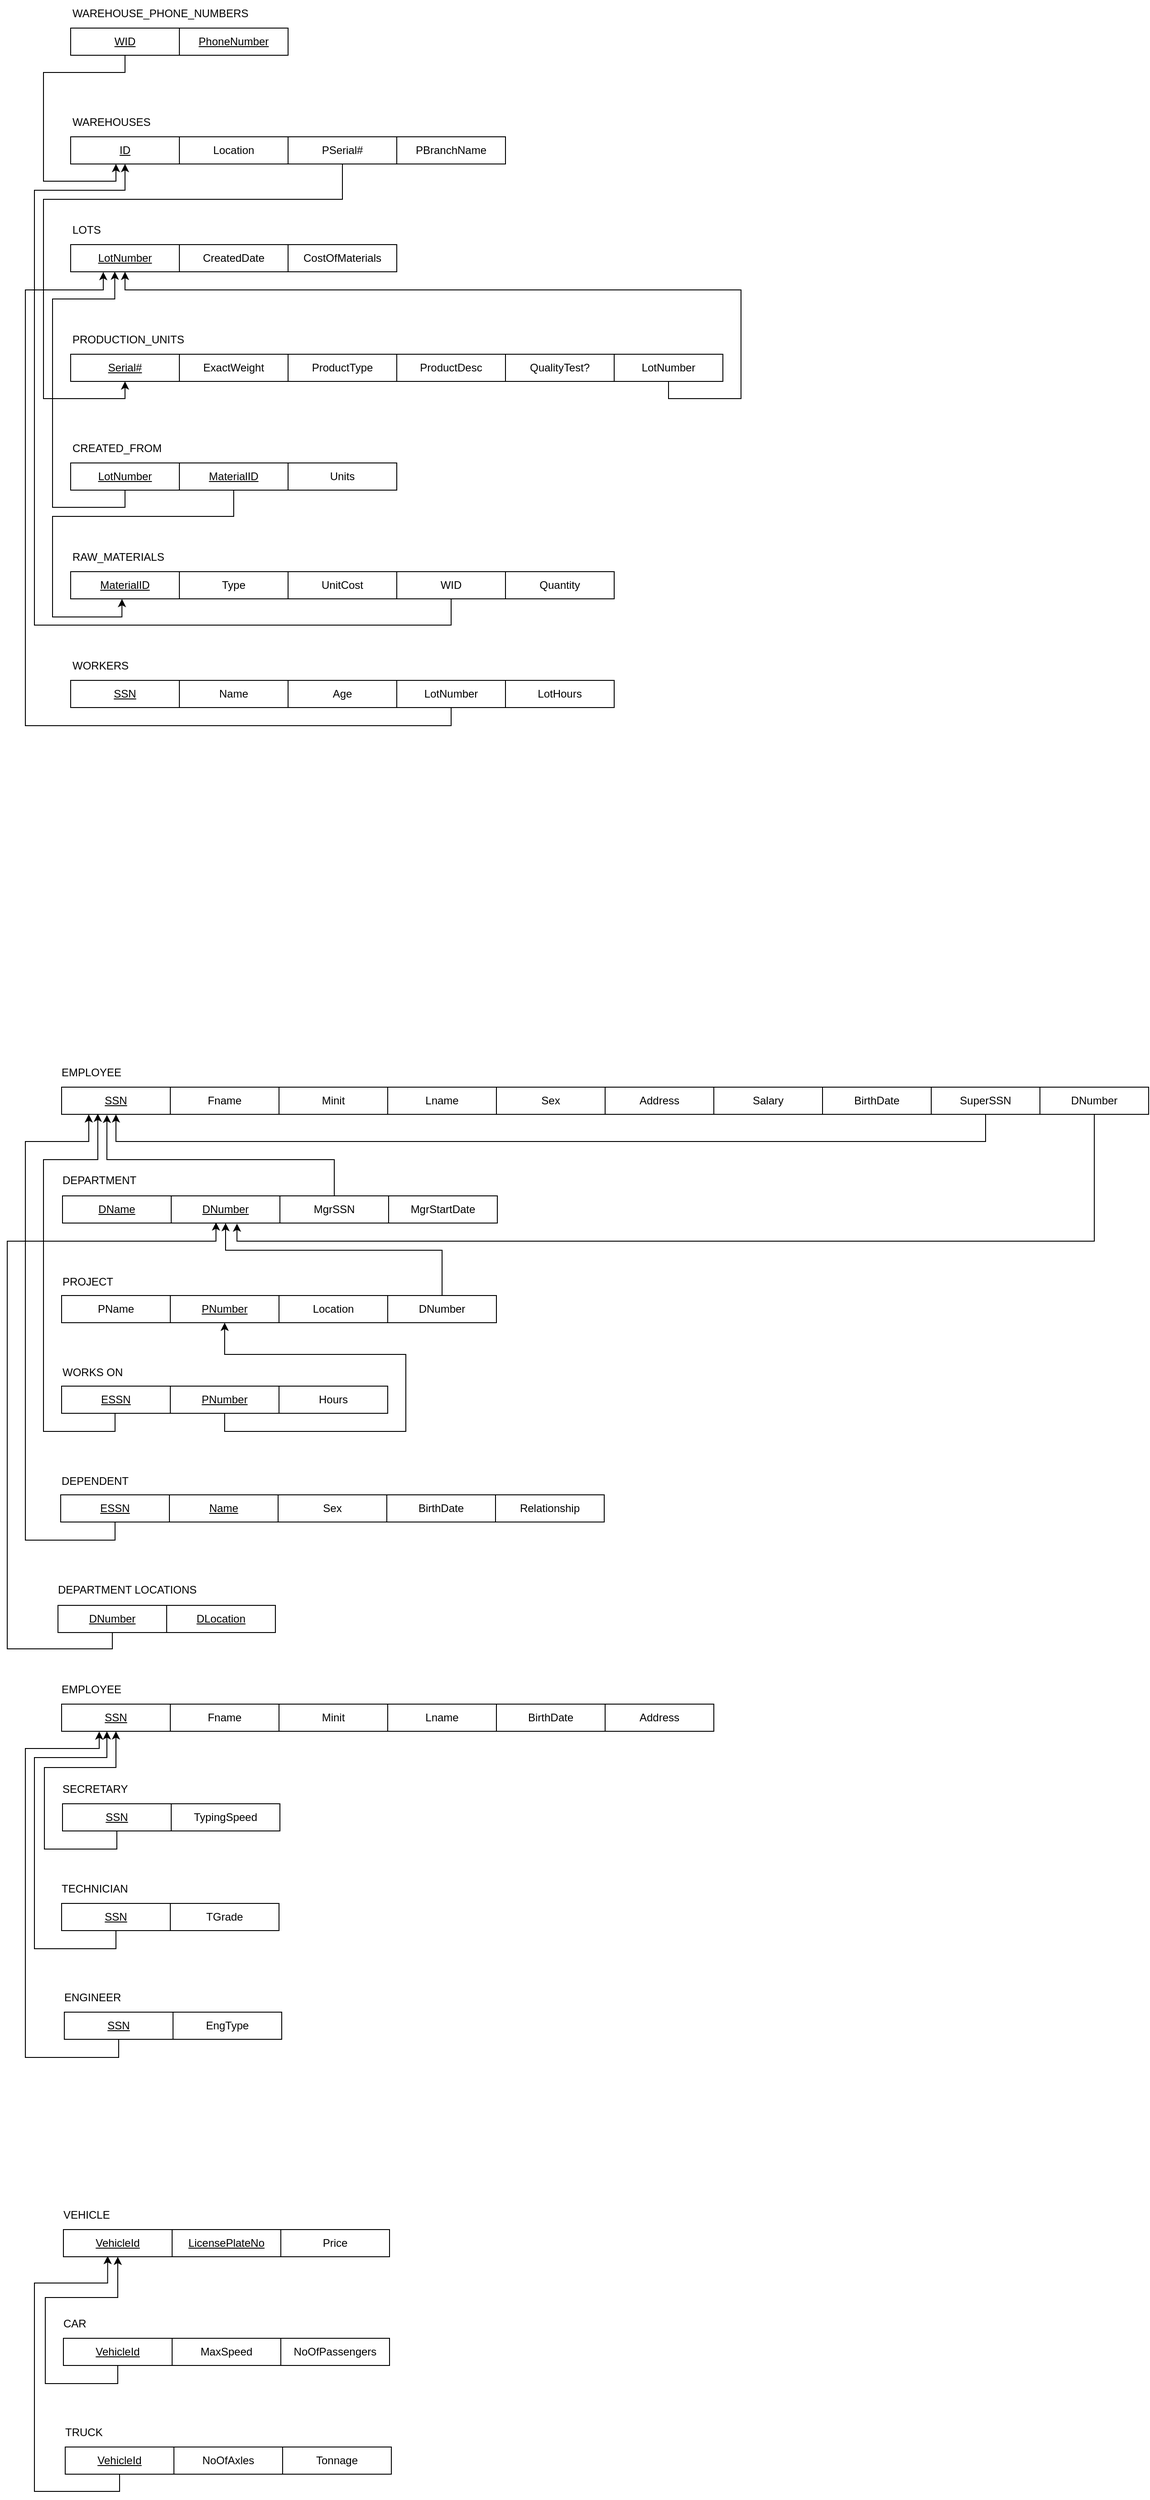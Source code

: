<mxfile version="27.0.5">
  <diagram name="Page-1" id="d1vjwxluklCiD5EcFsX2">
    <mxGraphModel dx="928" dy="1811" grid="1" gridSize="10" guides="1" tooltips="1" connect="1" arrows="1" fold="1" page="1" pageScale="1" pageWidth="850" pageHeight="1100" math="0" shadow="0">
      <root>
        <mxCell id="0" />
        <mxCell id="1" parent="0" />
        <mxCell id="awbqlO3b8IWFAWvkPjFu-1" value="Fname" style="rounded=0;whiteSpace=wrap;html=1;" vertex="1" parent="1">
          <mxGeometry x="230" y="340" width="120" height="30" as="geometry" />
        </mxCell>
        <mxCell id="awbqlO3b8IWFAWvkPjFu-2" value="Minit" style="rounded=0;whiteSpace=wrap;html=1;" vertex="1" parent="1">
          <mxGeometry x="350" y="340" width="120" height="30" as="geometry" />
        </mxCell>
        <mxCell id="awbqlO3b8IWFAWvkPjFu-3" value="Lname" style="rounded=0;whiteSpace=wrap;html=1;" vertex="1" parent="1">
          <mxGeometry x="470" y="340" width="120" height="30" as="geometry" />
        </mxCell>
        <mxCell id="awbqlO3b8IWFAWvkPjFu-4" value="Sex" style="rounded=0;whiteSpace=wrap;html=1;" vertex="1" parent="1">
          <mxGeometry x="590" y="340" width="120" height="30" as="geometry" />
        </mxCell>
        <mxCell id="awbqlO3b8IWFAWvkPjFu-5" value="Address" style="rounded=0;whiteSpace=wrap;html=1;" vertex="1" parent="1">
          <mxGeometry x="710" y="340" width="120" height="30" as="geometry" />
        </mxCell>
        <mxCell id="awbqlO3b8IWFAWvkPjFu-6" value="Salary" style="rounded=0;whiteSpace=wrap;html=1;" vertex="1" parent="1">
          <mxGeometry x="830" y="340" width="120" height="30" as="geometry" />
        </mxCell>
        <mxCell id="awbqlO3b8IWFAWvkPjFu-7" value="SSN" style="rounded=0;whiteSpace=wrap;html=1;fontStyle=4" vertex="1" parent="1">
          <mxGeometry x="110" y="340" width="120" height="30" as="geometry" />
        </mxCell>
        <mxCell id="awbqlO3b8IWFAWvkPjFu-9" style="edgeStyle=orthogonalEdgeStyle;rounded=0;orthogonalLoop=1;jettySize=auto;html=1;entryX=0.5;entryY=1;entryDx=0;entryDy=0;exitX=0.5;exitY=1;exitDx=0;exitDy=0;" edge="1" parent="1" source="awbqlO3b8IWFAWvkPjFu-8" target="awbqlO3b8IWFAWvkPjFu-7">
          <mxGeometry relative="1" as="geometry">
            <Array as="points">
              <mxPoint x="1130" y="400" />
              <mxPoint x="170" y="400" />
            </Array>
          </mxGeometry>
        </mxCell>
        <mxCell id="awbqlO3b8IWFAWvkPjFu-8" value="SuperSSN" style="rounded=0;whiteSpace=wrap;html=1;" vertex="1" parent="1">
          <mxGeometry x="1070" y="340" width="120" height="30" as="geometry" />
        </mxCell>
        <mxCell id="awbqlO3b8IWFAWvkPjFu-10" value="&lt;div align=&quot;left&quot;&gt;EMPLOYEE&lt;/div&gt;" style="text;html=1;align=left;verticalAlign=middle;whiteSpace=wrap;rounded=0;" vertex="1" parent="1">
          <mxGeometry x="108" y="309" width="60" height="30" as="geometry" />
        </mxCell>
        <mxCell id="awbqlO3b8IWFAWvkPjFu-11" value="DName" style="rounded=0;whiteSpace=wrap;html=1;fontStyle=4" vertex="1" parent="1">
          <mxGeometry x="111" y="460" width="120" height="30" as="geometry" />
        </mxCell>
        <mxCell id="awbqlO3b8IWFAWvkPjFu-12" value="DNumber" style="rounded=0;whiteSpace=wrap;html=1;fontStyle=4" vertex="1" parent="1">
          <mxGeometry x="231" y="460" width="120" height="30" as="geometry" />
        </mxCell>
        <mxCell id="awbqlO3b8IWFAWvkPjFu-15" style="edgeStyle=orthogonalEdgeStyle;rounded=0;orthogonalLoop=1;jettySize=auto;html=1;exitX=0.5;exitY=1;exitDx=0;exitDy=0;entryX=0.605;entryY=1.019;entryDx=0;entryDy=0;entryPerimeter=0;" edge="1" parent="1" source="awbqlO3b8IWFAWvkPjFu-14" target="awbqlO3b8IWFAWvkPjFu-12">
          <mxGeometry relative="1" as="geometry">
            <mxPoint x="1249.5" y="470" as="sourcePoint" />
            <mxPoint x="300" y="490" as="targetPoint" />
            <Array as="points">
              <mxPoint x="1250" y="510" />
              <mxPoint x="304" y="510" />
            </Array>
          </mxGeometry>
        </mxCell>
        <mxCell id="awbqlO3b8IWFAWvkPjFu-14" value="DNumber" style="rounded=0;whiteSpace=wrap;html=1;" vertex="1" parent="1">
          <mxGeometry x="1190" y="340" width="120" height="30" as="geometry" />
        </mxCell>
        <mxCell id="awbqlO3b8IWFAWvkPjFu-17" value="DEPARTMENT" style="text;html=1;align=left;verticalAlign=middle;whiteSpace=wrap;rounded=0;" vertex="1" parent="1">
          <mxGeometry x="109" y="428" width="60" height="30" as="geometry" />
        </mxCell>
        <mxCell id="awbqlO3b8IWFAWvkPjFu-18" value="MgrSSN" style="rounded=0;whiteSpace=wrap;html=1;fontStyle=0" vertex="1" parent="1">
          <mxGeometry x="351" y="460" width="120" height="30" as="geometry" />
        </mxCell>
        <mxCell id="awbqlO3b8IWFAWvkPjFu-19" style="edgeStyle=orthogonalEdgeStyle;rounded=0;orthogonalLoop=1;jettySize=auto;html=1;entryX=0.417;entryY=1.019;entryDx=0;entryDy=0;entryPerimeter=0;" edge="1" parent="1" source="awbqlO3b8IWFAWvkPjFu-18" target="awbqlO3b8IWFAWvkPjFu-7">
          <mxGeometry relative="1" as="geometry">
            <Array as="points">
              <mxPoint x="411" y="420" />
              <mxPoint x="160" y="420" />
            </Array>
          </mxGeometry>
        </mxCell>
        <mxCell id="awbqlO3b8IWFAWvkPjFu-20" value="MgrStartDate" style="rounded=0;whiteSpace=wrap;html=1;fontStyle=0" vertex="1" parent="1">
          <mxGeometry x="471" y="460" width="120" height="30" as="geometry" />
        </mxCell>
        <mxCell id="awbqlO3b8IWFAWvkPjFu-21" value="BirthDate" style="rounded=0;whiteSpace=wrap;html=1;" vertex="1" parent="1">
          <mxGeometry x="950" y="340" width="120" height="30" as="geometry" />
        </mxCell>
        <mxCell id="awbqlO3b8IWFAWvkPjFu-22" value="PName" style="rounded=0;whiteSpace=wrap;html=1;fontStyle=0" vertex="1" parent="1">
          <mxGeometry x="110" y="570" width="120" height="30" as="geometry" />
        </mxCell>
        <mxCell id="awbqlO3b8IWFAWvkPjFu-23" value="PROJECT" style="text;html=1;align=left;verticalAlign=middle;whiteSpace=wrap;rounded=0;" vertex="1" parent="1">
          <mxGeometry x="109" y="540" width="60" height="30" as="geometry" />
        </mxCell>
        <mxCell id="awbqlO3b8IWFAWvkPjFu-24" value="PNumber" style="rounded=0;whiteSpace=wrap;html=1;fontStyle=4" vertex="1" parent="1">
          <mxGeometry x="230" y="570" width="120" height="30" as="geometry" />
        </mxCell>
        <mxCell id="awbqlO3b8IWFAWvkPjFu-25" value="Location" style="rounded=0;whiteSpace=wrap;html=1;fontStyle=0" vertex="1" parent="1">
          <mxGeometry x="350" y="570" width="120" height="30" as="geometry" />
        </mxCell>
        <mxCell id="awbqlO3b8IWFAWvkPjFu-27" style="edgeStyle=orthogonalEdgeStyle;rounded=0;orthogonalLoop=1;jettySize=auto;html=1;entryX=0.5;entryY=1;entryDx=0;entryDy=0;" edge="1" parent="1" source="awbqlO3b8IWFAWvkPjFu-26" target="awbqlO3b8IWFAWvkPjFu-12">
          <mxGeometry relative="1" as="geometry">
            <Array as="points">
              <mxPoint x="530" y="520" />
              <mxPoint x="291" y="520" />
            </Array>
          </mxGeometry>
        </mxCell>
        <mxCell id="awbqlO3b8IWFAWvkPjFu-26" value="DNumber" style="rounded=0;whiteSpace=wrap;html=1;fontStyle=0" vertex="1" parent="1">
          <mxGeometry x="470" y="570" width="120" height="30" as="geometry" />
        </mxCell>
        <mxCell id="awbqlO3b8IWFAWvkPjFu-30" style="edgeStyle=orthogonalEdgeStyle;rounded=0;orthogonalLoop=1;jettySize=auto;html=1;entryX=0.333;entryY=0.974;entryDx=0;entryDy=0;entryPerimeter=0;exitX=0.5;exitY=1;exitDx=0;exitDy=0;" edge="1" parent="1" source="awbqlO3b8IWFAWvkPjFu-28" target="awbqlO3b8IWFAWvkPjFu-7">
          <mxGeometry relative="1" as="geometry">
            <mxPoint x="150" y="380" as="targetPoint" />
            <Array as="points">
              <mxPoint x="169" y="720" />
              <mxPoint x="90" y="720" />
              <mxPoint x="90" y="420" />
              <mxPoint x="150" y="420" />
            </Array>
          </mxGeometry>
        </mxCell>
        <mxCell id="awbqlO3b8IWFAWvkPjFu-28" value="ESSN" style="rounded=0;whiteSpace=wrap;html=1;fontStyle=4" vertex="1" parent="1">
          <mxGeometry x="110" y="670" width="120" height="30" as="geometry" />
        </mxCell>
        <mxCell id="awbqlO3b8IWFAWvkPjFu-29" value="WORKS ON" style="text;html=1;align=left;verticalAlign=middle;whiteSpace=wrap;rounded=0;" vertex="1" parent="1">
          <mxGeometry x="109" y="640" width="92" height="30" as="geometry" />
        </mxCell>
        <mxCell id="awbqlO3b8IWFAWvkPjFu-32" style="edgeStyle=orthogonalEdgeStyle;rounded=0;orthogonalLoop=1;jettySize=auto;html=1;entryX=0.5;entryY=1;entryDx=0;entryDy=0;exitX=0.5;exitY=1;exitDx=0;exitDy=0;" edge="1" parent="1" source="awbqlO3b8IWFAWvkPjFu-31" target="awbqlO3b8IWFAWvkPjFu-24">
          <mxGeometry relative="1" as="geometry">
            <Array as="points">
              <mxPoint x="290" y="720" />
              <mxPoint x="490" y="720" />
              <mxPoint x="490" y="635" />
              <mxPoint x="290" y="635" />
            </Array>
          </mxGeometry>
        </mxCell>
        <mxCell id="awbqlO3b8IWFAWvkPjFu-31" value="PNumber" style="rounded=0;whiteSpace=wrap;html=1;fontStyle=4" vertex="1" parent="1">
          <mxGeometry x="230" y="670" width="120" height="30" as="geometry" />
        </mxCell>
        <mxCell id="awbqlO3b8IWFAWvkPjFu-33" value="Hours" style="rounded=0;whiteSpace=wrap;html=1;fontStyle=0" vertex="1" parent="1">
          <mxGeometry x="350" y="670" width="120" height="30" as="geometry" />
        </mxCell>
        <mxCell id="awbqlO3b8IWFAWvkPjFu-41" style="edgeStyle=orthogonalEdgeStyle;rounded=0;orthogonalLoop=1;jettySize=auto;html=1;entryX=0.25;entryY=1;entryDx=0;entryDy=0;exitX=0.5;exitY=1;exitDx=0;exitDy=0;" edge="1" parent="1" source="awbqlO3b8IWFAWvkPjFu-35" target="awbqlO3b8IWFAWvkPjFu-7">
          <mxGeometry relative="1" as="geometry">
            <Array as="points">
              <mxPoint x="169" y="840" />
              <mxPoint x="70" y="840" />
              <mxPoint x="70" y="400" />
              <mxPoint x="140" y="400" />
            </Array>
          </mxGeometry>
        </mxCell>
        <mxCell id="awbqlO3b8IWFAWvkPjFu-35" value="ESSN" style="rounded=0;whiteSpace=wrap;html=1;fontStyle=4" vertex="1" parent="1">
          <mxGeometry x="109" y="790" width="120" height="30" as="geometry" />
        </mxCell>
        <mxCell id="awbqlO3b8IWFAWvkPjFu-36" value="DEPENDENT" style="text;html=1;align=left;verticalAlign=middle;whiteSpace=wrap;rounded=0;" vertex="1" parent="1">
          <mxGeometry x="108" y="760" width="92" height="30" as="geometry" />
        </mxCell>
        <mxCell id="awbqlO3b8IWFAWvkPjFu-37" value="Name" style="rounded=0;whiteSpace=wrap;html=1;fontStyle=4" vertex="1" parent="1">
          <mxGeometry x="229" y="790" width="120" height="30" as="geometry" />
        </mxCell>
        <mxCell id="awbqlO3b8IWFAWvkPjFu-38" value="Sex" style="rounded=0;whiteSpace=wrap;html=1;fontStyle=0" vertex="1" parent="1">
          <mxGeometry x="349" y="790" width="120" height="30" as="geometry" />
        </mxCell>
        <mxCell id="awbqlO3b8IWFAWvkPjFu-39" value="BirthDate" style="rounded=0;whiteSpace=wrap;html=1;fontStyle=0" vertex="1" parent="1">
          <mxGeometry x="469" y="790" width="120" height="30" as="geometry" />
        </mxCell>
        <mxCell id="awbqlO3b8IWFAWvkPjFu-40" value="Relationship" style="rounded=0;whiteSpace=wrap;html=1;fontStyle=0" vertex="1" parent="1">
          <mxGeometry x="589" y="790" width="120" height="30" as="geometry" />
        </mxCell>
        <mxCell id="awbqlO3b8IWFAWvkPjFu-42" value="Fname" style="rounded=0;whiteSpace=wrap;html=1;" vertex="1" parent="1">
          <mxGeometry x="230" y="1021" width="120" height="30" as="geometry" />
        </mxCell>
        <mxCell id="awbqlO3b8IWFAWvkPjFu-43" value="Minit" style="rounded=0;whiteSpace=wrap;html=1;" vertex="1" parent="1">
          <mxGeometry x="350" y="1021" width="120" height="30" as="geometry" />
        </mxCell>
        <mxCell id="awbqlO3b8IWFAWvkPjFu-44" value="Lname" style="rounded=0;whiteSpace=wrap;html=1;" vertex="1" parent="1">
          <mxGeometry x="470" y="1021" width="120" height="30" as="geometry" />
        </mxCell>
        <mxCell id="awbqlO3b8IWFAWvkPjFu-46" value="Address" style="rounded=0;whiteSpace=wrap;html=1;" vertex="1" parent="1">
          <mxGeometry x="710" y="1021" width="120" height="30" as="geometry" />
        </mxCell>
        <mxCell id="awbqlO3b8IWFAWvkPjFu-48" value="SSN" style="rounded=0;whiteSpace=wrap;html=1;fontStyle=4" vertex="1" parent="1">
          <mxGeometry x="110" y="1021" width="120" height="30" as="geometry" />
        </mxCell>
        <mxCell id="awbqlO3b8IWFAWvkPjFu-50" value="&lt;div align=&quot;left&quot;&gt;EMPLOYEE&lt;/div&gt;" style="text;html=1;align=left;verticalAlign=middle;whiteSpace=wrap;rounded=0;" vertex="1" parent="1">
          <mxGeometry x="108" y="990" width="60" height="30" as="geometry" />
        </mxCell>
        <mxCell id="awbqlO3b8IWFAWvkPjFu-52" value="BirthDate" style="rounded=0;whiteSpace=wrap;html=1;" vertex="1" parent="1">
          <mxGeometry x="590" y="1021" width="120" height="30" as="geometry" />
        </mxCell>
        <mxCell id="awbqlO3b8IWFAWvkPjFu-67" style="edgeStyle=orthogonalEdgeStyle;rounded=0;orthogonalLoop=1;jettySize=auto;html=1;entryX=0.5;entryY=1;entryDx=0;entryDy=0;exitX=0.5;exitY=1;exitDx=0;exitDy=0;" edge="1" parent="1" source="awbqlO3b8IWFAWvkPjFu-56" target="awbqlO3b8IWFAWvkPjFu-48">
          <mxGeometry relative="1" as="geometry" />
        </mxCell>
        <mxCell id="awbqlO3b8IWFAWvkPjFu-56" value="SSN" style="rounded=0;whiteSpace=wrap;html=1;fontStyle=4" vertex="1" parent="1">
          <mxGeometry x="111" y="1131" width="120" height="30" as="geometry" />
        </mxCell>
        <mxCell id="awbqlO3b8IWFAWvkPjFu-57" value="SECRETARY" style="text;html=1;align=left;verticalAlign=middle;whiteSpace=wrap;rounded=0;" vertex="1" parent="1">
          <mxGeometry x="109" y="1100" width="60" height="30" as="geometry" />
        </mxCell>
        <mxCell id="awbqlO3b8IWFAWvkPjFu-59" value="TypingSpeed" style="rounded=0;whiteSpace=wrap;html=1;" vertex="1" parent="1">
          <mxGeometry x="231" y="1131" width="120" height="30" as="geometry" />
        </mxCell>
        <mxCell id="awbqlO3b8IWFAWvkPjFu-68" style="edgeStyle=orthogonalEdgeStyle;rounded=0;orthogonalLoop=1;jettySize=auto;html=1;exitX=0.5;exitY=1;exitDx=0;exitDy=0;" edge="1" parent="1" source="awbqlO3b8IWFAWvkPjFu-60">
          <mxGeometry relative="1" as="geometry">
            <mxPoint x="160" y="1051" as="targetPoint" />
            <Array as="points">
              <mxPoint x="170" y="1291" />
              <mxPoint x="80" y="1291" />
              <mxPoint x="80" y="1080" />
              <mxPoint x="160" y="1080" />
              <mxPoint x="160" y="1051" />
            </Array>
          </mxGeometry>
        </mxCell>
        <mxCell id="awbqlO3b8IWFAWvkPjFu-60" value="SSN" style="rounded=0;whiteSpace=wrap;html=1;fontStyle=4" vertex="1" parent="1">
          <mxGeometry x="110" y="1241" width="120" height="30" as="geometry" />
        </mxCell>
        <mxCell id="awbqlO3b8IWFAWvkPjFu-61" value="TECHNICIAN" style="text;html=1;align=left;verticalAlign=middle;whiteSpace=wrap;rounded=0;" vertex="1" parent="1">
          <mxGeometry x="108" y="1210" width="60" height="30" as="geometry" />
        </mxCell>
        <mxCell id="awbqlO3b8IWFAWvkPjFu-62" value="TGrade" style="rounded=0;whiteSpace=wrap;html=1;" vertex="1" parent="1">
          <mxGeometry x="230" y="1241" width="120" height="30" as="geometry" />
        </mxCell>
        <mxCell id="awbqlO3b8IWFAWvkPjFu-69" style="edgeStyle=orthogonalEdgeStyle;rounded=0;orthogonalLoop=1;jettySize=auto;html=1;exitX=0.5;exitY=1;exitDx=0;exitDy=0;entryX=0.346;entryY=1.008;entryDx=0;entryDy=0;entryPerimeter=0;" edge="1" parent="1" source="awbqlO3b8IWFAWvkPjFu-63" target="awbqlO3b8IWFAWvkPjFu-48">
          <mxGeometry relative="1" as="geometry">
            <mxPoint x="70" y="1230" as="targetPoint" />
            <Array as="points">
              <mxPoint x="173" y="1411" />
              <mxPoint x="70" y="1411" />
              <mxPoint x="70" y="1070" />
              <mxPoint x="152" y="1070" />
            </Array>
          </mxGeometry>
        </mxCell>
        <mxCell id="awbqlO3b8IWFAWvkPjFu-63" value="SSN" style="rounded=0;whiteSpace=wrap;html=1;fontStyle=4" vertex="1" parent="1">
          <mxGeometry x="113" y="1361" width="120" height="30" as="geometry" />
        </mxCell>
        <mxCell id="awbqlO3b8IWFAWvkPjFu-64" value="ENGINEER" style="text;html=1;align=left;verticalAlign=middle;whiteSpace=wrap;rounded=0;" vertex="1" parent="1">
          <mxGeometry x="111" y="1330" width="60" height="30" as="geometry" />
        </mxCell>
        <mxCell id="awbqlO3b8IWFAWvkPjFu-65" value="EngType" style="rounded=0;whiteSpace=wrap;html=1;" vertex="1" parent="1">
          <mxGeometry x="233" y="1361" width="120" height="30" as="geometry" />
        </mxCell>
        <mxCell id="awbqlO3b8IWFAWvkPjFu-70" value="VehicleId" style="rounded=0;whiteSpace=wrap;html=1;fontStyle=4" vertex="1" parent="1">
          <mxGeometry x="112" y="1601" width="120" height="30" as="geometry" />
        </mxCell>
        <mxCell id="awbqlO3b8IWFAWvkPjFu-71" value="VEHICLE" style="text;html=1;align=left;verticalAlign=middle;whiteSpace=wrap;rounded=0;" vertex="1" parent="1">
          <mxGeometry x="110" y="1570" width="60" height="30" as="geometry" />
        </mxCell>
        <mxCell id="awbqlO3b8IWFAWvkPjFu-72" value="LicensePlateNo" style="rounded=0;whiteSpace=wrap;html=1;fontStyle=4" vertex="1" parent="1">
          <mxGeometry x="232" y="1601" width="120" height="30" as="geometry" />
        </mxCell>
        <mxCell id="awbqlO3b8IWFAWvkPjFu-73" value="Price" style="rounded=0;whiteSpace=wrap;html=1;fontStyle=0" vertex="1" parent="1">
          <mxGeometry x="352" y="1601" width="120" height="30" as="geometry" />
        </mxCell>
        <mxCell id="awbqlO3b8IWFAWvkPjFu-82" style="edgeStyle=orthogonalEdgeStyle;rounded=0;orthogonalLoop=1;jettySize=auto;html=1;entryX=0.5;entryY=1;entryDx=0;entryDy=0;exitX=0.5;exitY=1;exitDx=0;exitDy=0;" edge="1" parent="1" source="awbqlO3b8IWFAWvkPjFu-74" target="awbqlO3b8IWFAWvkPjFu-70">
          <mxGeometry relative="1" as="geometry" />
        </mxCell>
        <mxCell id="awbqlO3b8IWFAWvkPjFu-74" value="VehicleId" style="rounded=0;whiteSpace=wrap;html=1;fontStyle=4" vertex="1" parent="1">
          <mxGeometry x="112" y="1721" width="120" height="30" as="geometry" />
        </mxCell>
        <mxCell id="awbqlO3b8IWFAWvkPjFu-75" value="CAR" style="text;html=1;align=left;verticalAlign=middle;whiteSpace=wrap;rounded=0;" vertex="1" parent="1">
          <mxGeometry x="110" y="1690" width="60" height="30" as="geometry" />
        </mxCell>
        <mxCell id="awbqlO3b8IWFAWvkPjFu-76" value="MaxSpeed" style="rounded=0;whiteSpace=wrap;html=1;" vertex="1" parent="1">
          <mxGeometry x="232" y="1721" width="120" height="30" as="geometry" />
        </mxCell>
        <mxCell id="awbqlO3b8IWFAWvkPjFu-77" value="NoOfPassengers" style="rounded=0;whiteSpace=wrap;html=1;" vertex="1" parent="1">
          <mxGeometry x="352" y="1721" width="120" height="30" as="geometry" />
        </mxCell>
        <mxCell id="awbqlO3b8IWFAWvkPjFu-83" style="edgeStyle=orthogonalEdgeStyle;rounded=0;orthogonalLoop=1;jettySize=auto;html=1;entryX=0.407;entryY=0.971;entryDx=0;entryDy=0;entryPerimeter=0;exitX=0.5;exitY=1;exitDx=0;exitDy=0;" edge="1" parent="1" source="awbqlO3b8IWFAWvkPjFu-78" target="awbqlO3b8IWFAWvkPjFu-70">
          <mxGeometry relative="1" as="geometry">
            <mxPoint x="80" y="1660" as="targetPoint" />
            <Array as="points">
              <mxPoint x="174" y="1890" />
              <mxPoint x="80" y="1890" />
              <mxPoint x="80" y="1660" />
              <mxPoint x="161" y="1660" />
            </Array>
          </mxGeometry>
        </mxCell>
        <mxCell id="awbqlO3b8IWFAWvkPjFu-78" value="VehicleId" style="rounded=0;whiteSpace=wrap;html=1;fontStyle=4" vertex="1" parent="1">
          <mxGeometry x="114" y="1841" width="120" height="30" as="geometry" />
        </mxCell>
        <mxCell id="awbqlO3b8IWFAWvkPjFu-79" value="TRUCK" style="text;html=1;align=left;verticalAlign=middle;whiteSpace=wrap;rounded=0;" vertex="1" parent="1">
          <mxGeometry x="112" y="1810" width="60" height="30" as="geometry" />
        </mxCell>
        <mxCell id="awbqlO3b8IWFAWvkPjFu-80" value="NoOfAxles" style="rounded=0;whiteSpace=wrap;html=1;" vertex="1" parent="1">
          <mxGeometry x="234" y="1841" width="120" height="30" as="geometry" />
        </mxCell>
        <mxCell id="awbqlO3b8IWFAWvkPjFu-81" value="Tonnage" style="rounded=0;whiteSpace=wrap;html=1;" vertex="1" parent="1">
          <mxGeometry x="354" y="1841" width="120" height="30" as="geometry" />
        </mxCell>
        <mxCell id="awbqlO3b8IWFAWvkPjFu-84" value="LOTS" style="text;html=1;align=left;verticalAlign=middle;whiteSpace=wrap;rounded=0;" vertex="1" parent="1">
          <mxGeometry x="120" y="-621" width="60" height="30" as="geometry" />
        </mxCell>
        <mxCell id="awbqlO3b8IWFAWvkPjFu-85" value="LotNumber" style="rounded=0;whiteSpace=wrap;html=1;fontStyle=4" vertex="1" parent="1">
          <mxGeometry x="120" y="-590" width="120" height="30" as="geometry" />
        </mxCell>
        <mxCell id="awbqlO3b8IWFAWvkPjFu-86" value="CreatedDate" style="rounded=0;whiteSpace=wrap;html=1;fontStyle=0" vertex="1" parent="1">
          <mxGeometry x="240" y="-590" width="120" height="30" as="geometry" />
        </mxCell>
        <mxCell id="awbqlO3b8IWFAWvkPjFu-87" value="CostOfMaterials" style="rounded=0;whiteSpace=wrap;html=1;fontStyle=0" vertex="1" parent="1">
          <mxGeometry x="360" y="-590" width="120" height="30" as="geometry" />
        </mxCell>
        <mxCell id="awbqlO3b8IWFAWvkPjFu-88" value="PRODUCTION_UNITS" style="text;html=1;align=left;verticalAlign=middle;whiteSpace=wrap;rounded=0;" vertex="1" parent="1">
          <mxGeometry x="120" y="-500" width="130" height="30" as="geometry" />
        </mxCell>
        <mxCell id="awbqlO3b8IWFAWvkPjFu-135" style="edgeStyle=orthogonalEdgeStyle;rounded=0;orthogonalLoop=1;jettySize=auto;html=1;entryX=0.5;entryY=1;entryDx=0;entryDy=0;exitX=0.5;exitY=1;exitDx=0;exitDy=0;startArrow=classic;startFill=1;endArrow=none;endFill=1;" edge="1" parent="1" source="awbqlO3b8IWFAWvkPjFu-89" target="awbqlO3b8IWFAWvkPjFu-133">
          <mxGeometry relative="1" as="geometry">
            <Array as="points">
              <mxPoint x="180" y="-420" />
              <mxPoint x="90" y="-420" />
              <mxPoint x="90" y="-640" />
              <mxPoint x="420" y="-640" />
            </Array>
          </mxGeometry>
        </mxCell>
        <mxCell id="awbqlO3b8IWFAWvkPjFu-89" value="Serial#" style="rounded=0;whiteSpace=wrap;html=1;fontStyle=4" vertex="1" parent="1">
          <mxGeometry x="120" y="-469" width="120" height="30" as="geometry" />
        </mxCell>
        <mxCell id="awbqlO3b8IWFAWvkPjFu-90" value="ExactWeight" style="rounded=0;whiteSpace=wrap;html=1;fontStyle=0" vertex="1" parent="1">
          <mxGeometry x="240" y="-469" width="120" height="30" as="geometry" />
        </mxCell>
        <mxCell id="awbqlO3b8IWFAWvkPjFu-91" value="&lt;div&gt;ProductType&lt;/div&gt;" style="rounded=0;whiteSpace=wrap;html=1;fontStyle=0" vertex="1" parent="1">
          <mxGeometry x="360" y="-469" width="120" height="30" as="geometry" />
        </mxCell>
        <mxCell id="awbqlO3b8IWFAWvkPjFu-92" value="ProductDesc" style="rounded=0;whiteSpace=wrap;html=1;fontStyle=0" vertex="1" parent="1">
          <mxGeometry x="480" y="-469" width="120" height="30" as="geometry" />
        </mxCell>
        <mxCell id="awbqlO3b8IWFAWvkPjFu-93" value="QualityTest?" style="rounded=0;whiteSpace=wrap;html=1;fontStyle=0" vertex="1" parent="1">
          <mxGeometry x="600" y="-469" width="120" height="30" as="geometry" />
        </mxCell>
        <mxCell id="awbqlO3b8IWFAWvkPjFu-95" style="edgeStyle=orthogonalEdgeStyle;rounded=0;orthogonalLoop=1;jettySize=auto;html=1;exitX=0.5;exitY=1;exitDx=0;exitDy=0;entryX=0.5;entryY=1;entryDx=0;entryDy=0;" edge="1" parent="1" source="awbqlO3b8IWFAWvkPjFu-94" target="awbqlO3b8IWFAWvkPjFu-85">
          <mxGeometry relative="1" as="geometry">
            <Array as="points">
              <mxPoint x="780" y="-420" />
              <mxPoint x="860" y="-420" />
              <mxPoint x="860" y="-540" />
              <mxPoint x="180" y="-540" />
            </Array>
          </mxGeometry>
        </mxCell>
        <mxCell id="awbqlO3b8IWFAWvkPjFu-94" value="LotNumber" style="rounded=0;whiteSpace=wrap;html=1;fontStyle=0" vertex="1" parent="1">
          <mxGeometry x="720" y="-469" width="120" height="30" as="geometry" />
        </mxCell>
        <mxCell id="awbqlO3b8IWFAWvkPjFu-98" value="CREATED_FROM" style="text;html=1;align=left;verticalAlign=middle;whiteSpace=wrap;rounded=0;" vertex="1" parent="1">
          <mxGeometry x="120" y="-380" width="130" height="30" as="geometry" />
        </mxCell>
        <mxCell id="awbqlO3b8IWFAWvkPjFu-99" value="LotNumber" style="rounded=0;whiteSpace=wrap;html=1;fontStyle=4" vertex="1" parent="1">
          <mxGeometry x="120" y="-349" width="120" height="30" as="geometry" />
        </mxCell>
        <mxCell id="awbqlO3b8IWFAWvkPjFu-100" value="MaterialID" style="rounded=0;whiteSpace=wrap;html=1;fontStyle=4" vertex="1" parent="1">
          <mxGeometry x="240" y="-349" width="120" height="30" as="geometry" />
        </mxCell>
        <mxCell id="awbqlO3b8IWFAWvkPjFu-101" value="Units" style="rounded=0;whiteSpace=wrap;html=1;fontStyle=0" vertex="1" parent="1">
          <mxGeometry x="360" y="-349" width="120" height="30" as="geometry" />
        </mxCell>
        <mxCell id="awbqlO3b8IWFAWvkPjFu-102" style="edgeStyle=orthogonalEdgeStyle;rounded=0;orthogonalLoop=1;jettySize=auto;html=1;entryX=0.406;entryY=0.994;entryDx=0;entryDy=0;entryPerimeter=0;exitX=0.5;exitY=1;exitDx=0;exitDy=0;" edge="1" parent="1" source="awbqlO3b8IWFAWvkPjFu-99" target="awbqlO3b8IWFAWvkPjFu-85">
          <mxGeometry relative="1" as="geometry">
            <Array as="points">
              <mxPoint x="180" y="-300" />
              <mxPoint x="100" y="-300" />
              <mxPoint x="100" y="-530" />
              <mxPoint x="169" y="-530" />
            </Array>
          </mxGeometry>
        </mxCell>
        <mxCell id="awbqlO3b8IWFAWvkPjFu-103" value="RAW_MATERIALS" style="text;html=1;align=left;verticalAlign=middle;whiteSpace=wrap;rounded=0;" vertex="1" parent="1">
          <mxGeometry x="120" y="-260" width="130" height="30" as="geometry" />
        </mxCell>
        <mxCell id="awbqlO3b8IWFAWvkPjFu-107" style="edgeStyle=orthogonalEdgeStyle;rounded=0;orthogonalLoop=1;jettySize=auto;html=1;entryX=0.5;entryY=1;entryDx=0;entryDy=0;exitX=0.472;exitY=1.004;exitDx=0;exitDy=0;endArrow=none;startFill=1;startArrow=classic;exitPerimeter=0;" edge="1" parent="1" source="awbqlO3b8IWFAWvkPjFu-104" target="awbqlO3b8IWFAWvkPjFu-100">
          <mxGeometry relative="1" as="geometry">
            <Array as="points">
              <mxPoint x="177" y="-179" />
              <mxPoint x="100" y="-179" />
              <mxPoint x="100" y="-290" />
              <mxPoint x="300" y="-290" />
            </Array>
          </mxGeometry>
        </mxCell>
        <mxCell id="awbqlO3b8IWFAWvkPjFu-104" value="MaterialID" style="rounded=0;whiteSpace=wrap;html=1;fontStyle=4" vertex="1" parent="1">
          <mxGeometry x="120" y="-229" width="120" height="30" as="geometry" />
        </mxCell>
        <mxCell id="awbqlO3b8IWFAWvkPjFu-105" value="Type" style="rounded=0;whiteSpace=wrap;html=1;fontStyle=0" vertex="1" parent="1">
          <mxGeometry x="240" y="-229" width="120" height="30" as="geometry" />
        </mxCell>
        <mxCell id="awbqlO3b8IWFAWvkPjFu-106" value="UnitCost" style="rounded=0;whiteSpace=wrap;html=1;fontStyle=0" vertex="1" parent="1">
          <mxGeometry x="360" y="-229" width="120" height="30" as="geometry" />
        </mxCell>
        <mxCell id="awbqlO3b8IWFAWvkPjFu-110" value="WAREHOUSES" style="text;html=1;align=left;verticalAlign=middle;whiteSpace=wrap;rounded=0;" vertex="1" parent="1">
          <mxGeometry x="120" y="-740" width="90" height="30" as="geometry" />
        </mxCell>
        <mxCell id="awbqlO3b8IWFAWvkPjFu-111" value="ID" style="rounded=0;whiteSpace=wrap;html=1;fontStyle=4" vertex="1" parent="1">
          <mxGeometry x="120" y="-709" width="120" height="30" as="geometry" />
        </mxCell>
        <mxCell id="awbqlO3b8IWFAWvkPjFu-112" value="Location" style="rounded=0;whiteSpace=wrap;html=1;fontStyle=0" vertex="1" parent="1">
          <mxGeometry x="240" y="-709" width="120" height="30" as="geometry" />
        </mxCell>
        <mxCell id="awbqlO3b8IWFAWvkPjFu-127" value="WAREHOUSE_PHONE_NUMBERS" style="text;html=1;align=left;verticalAlign=middle;whiteSpace=wrap;rounded=0;" vertex="1" parent="1">
          <mxGeometry x="120" y="-860" width="90" height="30" as="geometry" />
        </mxCell>
        <mxCell id="awbqlO3b8IWFAWvkPjFu-132" style="edgeStyle=orthogonalEdgeStyle;rounded=0;orthogonalLoop=1;jettySize=auto;html=1;exitX=0.5;exitY=1;exitDx=0;exitDy=0;" edge="1" parent="1" source="awbqlO3b8IWFAWvkPjFu-128">
          <mxGeometry relative="1" as="geometry">
            <mxPoint x="170" y="-679" as="targetPoint" />
            <Array as="points">
              <mxPoint x="180" y="-780" />
              <mxPoint x="90" y="-780" />
              <mxPoint x="90" y="-660" />
              <mxPoint x="170" y="-660" />
              <mxPoint x="170" y="-679" />
            </Array>
          </mxGeometry>
        </mxCell>
        <mxCell id="awbqlO3b8IWFAWvkPjFu-128" value="WID" style="rounded=0;whiteSpace=wrap;html=1;fontStyle=4" vertex="1" parent="1">
          <mxGeometry x="120" y="-829" width="120" height="30" as="geometry" />
        </mxCell>
        <mxCell id="awbqlO3b8IWFAWvkPjFu-129" value="PhoneNumber" style="rounded=0;whiteSpace=wrap;html=1;fontStyle=4" vertex="1" parent="1">
          <mxGeometry x="240" y="-829" width="120" height="30" as="geometry" />
        </mxCell>
        <mxCell id="awbqlO3b8IWFAWvkPjFu-133" value="&lt;div&gt;PSerial#&lt;/div&gt;" style="rounded=0;whiteSpace=wrap;html=1;fontStyle=0" vertex="1" parent="1">
          <mxGeometry x="360" y="-709" width="120" height="30" as="geometry" />
        </mxCell>
        <mxCell id="awbqlO3b8IWFAWvkPjFu-136" value="PBranchName" style="rounded=0;whiteSpace=wrap;html=1;fontStyle=0" vertex="1" parent="1">
          <mxGeometry x="480" y="-709" width="120" height="30" as="geometry" />
        </mxCell>
        <mxCell id="awbqlO3b8IWFAWvkPjFu-140" style="edgeStyle=orthogonalEdgeStyle;rounded=0;orthogonalLoop=1;jettySize=auto;html=1;entryX=0.5;entryY=1;entryDx=0;entryDy=0;" edge="1" parent="1" source="awbqlO3b8IWFAWvkPjFu-137" target="awbqlO3b8IWFAWvkPjFu-111">
          <mxGeometry relative="1" as="geometry">
            <mxPoint x="80" y="-650" as="targetPoint" />
            <Array as="points">
              <mxPoint x="540" y="-170" />
              <mxPoint x="80" y="-170" />
              <mxPoint x="80" y="-650" />
              <mxPoint x="180" y="-650" />
            </Array>
          </mxGeometry>
        </mxCell>
        <mxCell id="awbqlO3b8IWFAWvkPjFu-137" value="WID" style="rounded=0;whiteSpace=wrap;html=1;fontStyle=0" vertex="1" parent="1">
          <mxGeometry x="480" y="-229" width="120" height="30" as="geometry" />
        </mxCell>
        <mxCell id="awbqlO3b8IWFAWvkPjFu-139" value="Quantity" style="rounded=0;whiteSpace=wrap;html=1;fontStyle=0" vertex="1" parent="1">
          <mxGeometry x="600" y="-229" width="120" height="30" as="geometry" />
        </mxCell>
        <mxCell id="awbqlO3b8IWFAWvkPjFu-141" value="WORKERS" style="text;html=1;align=left;verticalAlign=middle;whiteSpace=wrap;rounded=0;" vertex="1" parent="1">
          <mxGeometry x="120" y="-140" width="130" height="30" as="geometry" />
        </mxCell>
        <mxCell id="awbqlO3b8IWFAWvkPjFu-142" value="SSN" style="rounded=0;whiteSpace=wrap;html=1;fontStyle=4" vertex="1" parent="1">
          <mxGeometry x="120" y="-109" width="120" height="30" as="geometry" />
        </mxCell>
        <mxCell id="awbqlO3b8IWFAWvkPjFu-143" value="Name" style="rounded=0;whiteSpace=wrap;html=1;fontStyle=0" vertex="1" parent="1">
          <mxGeometry x="240" y="-109" width="120" height="30" as="geometry" />
        </mxCell>
        <mxCell id="awbqlO3b8IWFAWvkPjFu-144" value="Age" style="rounded=0;whiteSpace=wrap;html=1;fontStyle=0" vertex="1" parent="1">
          <mxGeometry x="360" y="-109" width="120" height="30" as="geometry" />
        </mxCell>
        <mxCell id="awbqlO3b8IWFAWvkPjFu-148" style="edgeStyle=orthogonalEdgeStyle;rounded=0;orthogonalLoop=1;jettySize=auto;html=1;entryX=0.299;entryY=1.007;entryDx=0;entryDy=0;entryPerimeter=0;exitX=0.5;exitY=1;exitDx=0;exitDy=0;" edge="1" parent="1" source="awbqlO3b8IWFAWvkPjFu-145" target="awbqlO3b8IWFAWvkPjFu-85">
          <mxGeometry relative="1" as="geometry">
            <mxPoint x="160" y="-530" as="targetPoint" />
            <Array as="points">
              <mxPoint x="540" y="-59" />
              <mxPoint x="70" y="-59" />
              <mxPoint x="70" y="-540" />
              <mxPoint x="156" y="-540" />
              <mxPoint x="156" y="-560" />
            </Array>
          </mxGeometry>
        </mxCell>
        <mxCell id="awbqlO3b8IWFAWvkPjFu-145" value="LotNumber" style="rounded=0;whiteSpace=wrap;html=1;fontStyle=0" vertex="1" parent="1">
          <mxGeometry x="480" y="-109" width="120" height="30" as="geometry" />
        </mxCell>
        <mxCell id="awbqlO3b8IWFAWvkPjFu-149" value="LotHours" style="rounded=0;whiteSpace=wrap;html=1;fontStyle=0" vertex="1" parent="1">
          <mxGeometry x="600" y="-109" width="120" height="30" as="geometry" />
        </mxCell>
        <mxCell id="awbqlO3b8IWFAWvkPjFu-150" value="DNumber" style="rounded=0;whiteSpace=wrap;html=1;fontStyle=4" vertex="1" parent="1">
          <mxGeometry x="106" y="912" width="120" height="30" as="geometry" />
        </mxCell>
        <mxCell id="awbqlO3b8IWFAWvkPjFu-151" value="DEPARTMENT LOCATIONS" style="text;html=1;align=left;verticalAlign=middle;whiteSpace=wrap;rounded=0;" vertex="1" parent="1">
          <mxGeometry x="104" y="880" width="186" height="30" as="geometry" />
        </mxCell>
        <mxCell id="awbqlO3b8IWFAWvkPjFu-155" value="DLocation" style="rounded=0;whiteSpace=wrap;html=1;fontStyle=4" vertex="1" parent="1">
          <mxGeometry x="226" y="912" width="120" height="30" as="geometry" />
        </mxCell>
        <mxCell id="awbqlO3b8IWFAWvkPjFu-156" style="edgeStyle=orthogonalEdgeStyle;rounded=0;orthogonalLoop=1;jettySize=auto;html=1;entryX=0.412;entryY=0.976;entryDx=0;entryDy=0;entryPerimeter=0;exitX=0.5;exitY=1;exitDx=0;exitDy=0;" edge="1" parent="1" source="awbqlO3b8IWFAWvkPjFu-150" target="awbqlO3b8IWFAWvkPjFu-12">
          <mxGeometry relative="1" as="geometry">
            <Array as="points">
              <mxPoint x="166" y="960" />
              <mxPoint x="50" y="960" />
              <mxPoint x="50" y="510" />
              <mxPoint x="280" y="510" />
            </Array>
          </mxGeometry>
        </mxCell>
      </root>
    </mxGraphModel>
  </diagram>
</mxfile>

